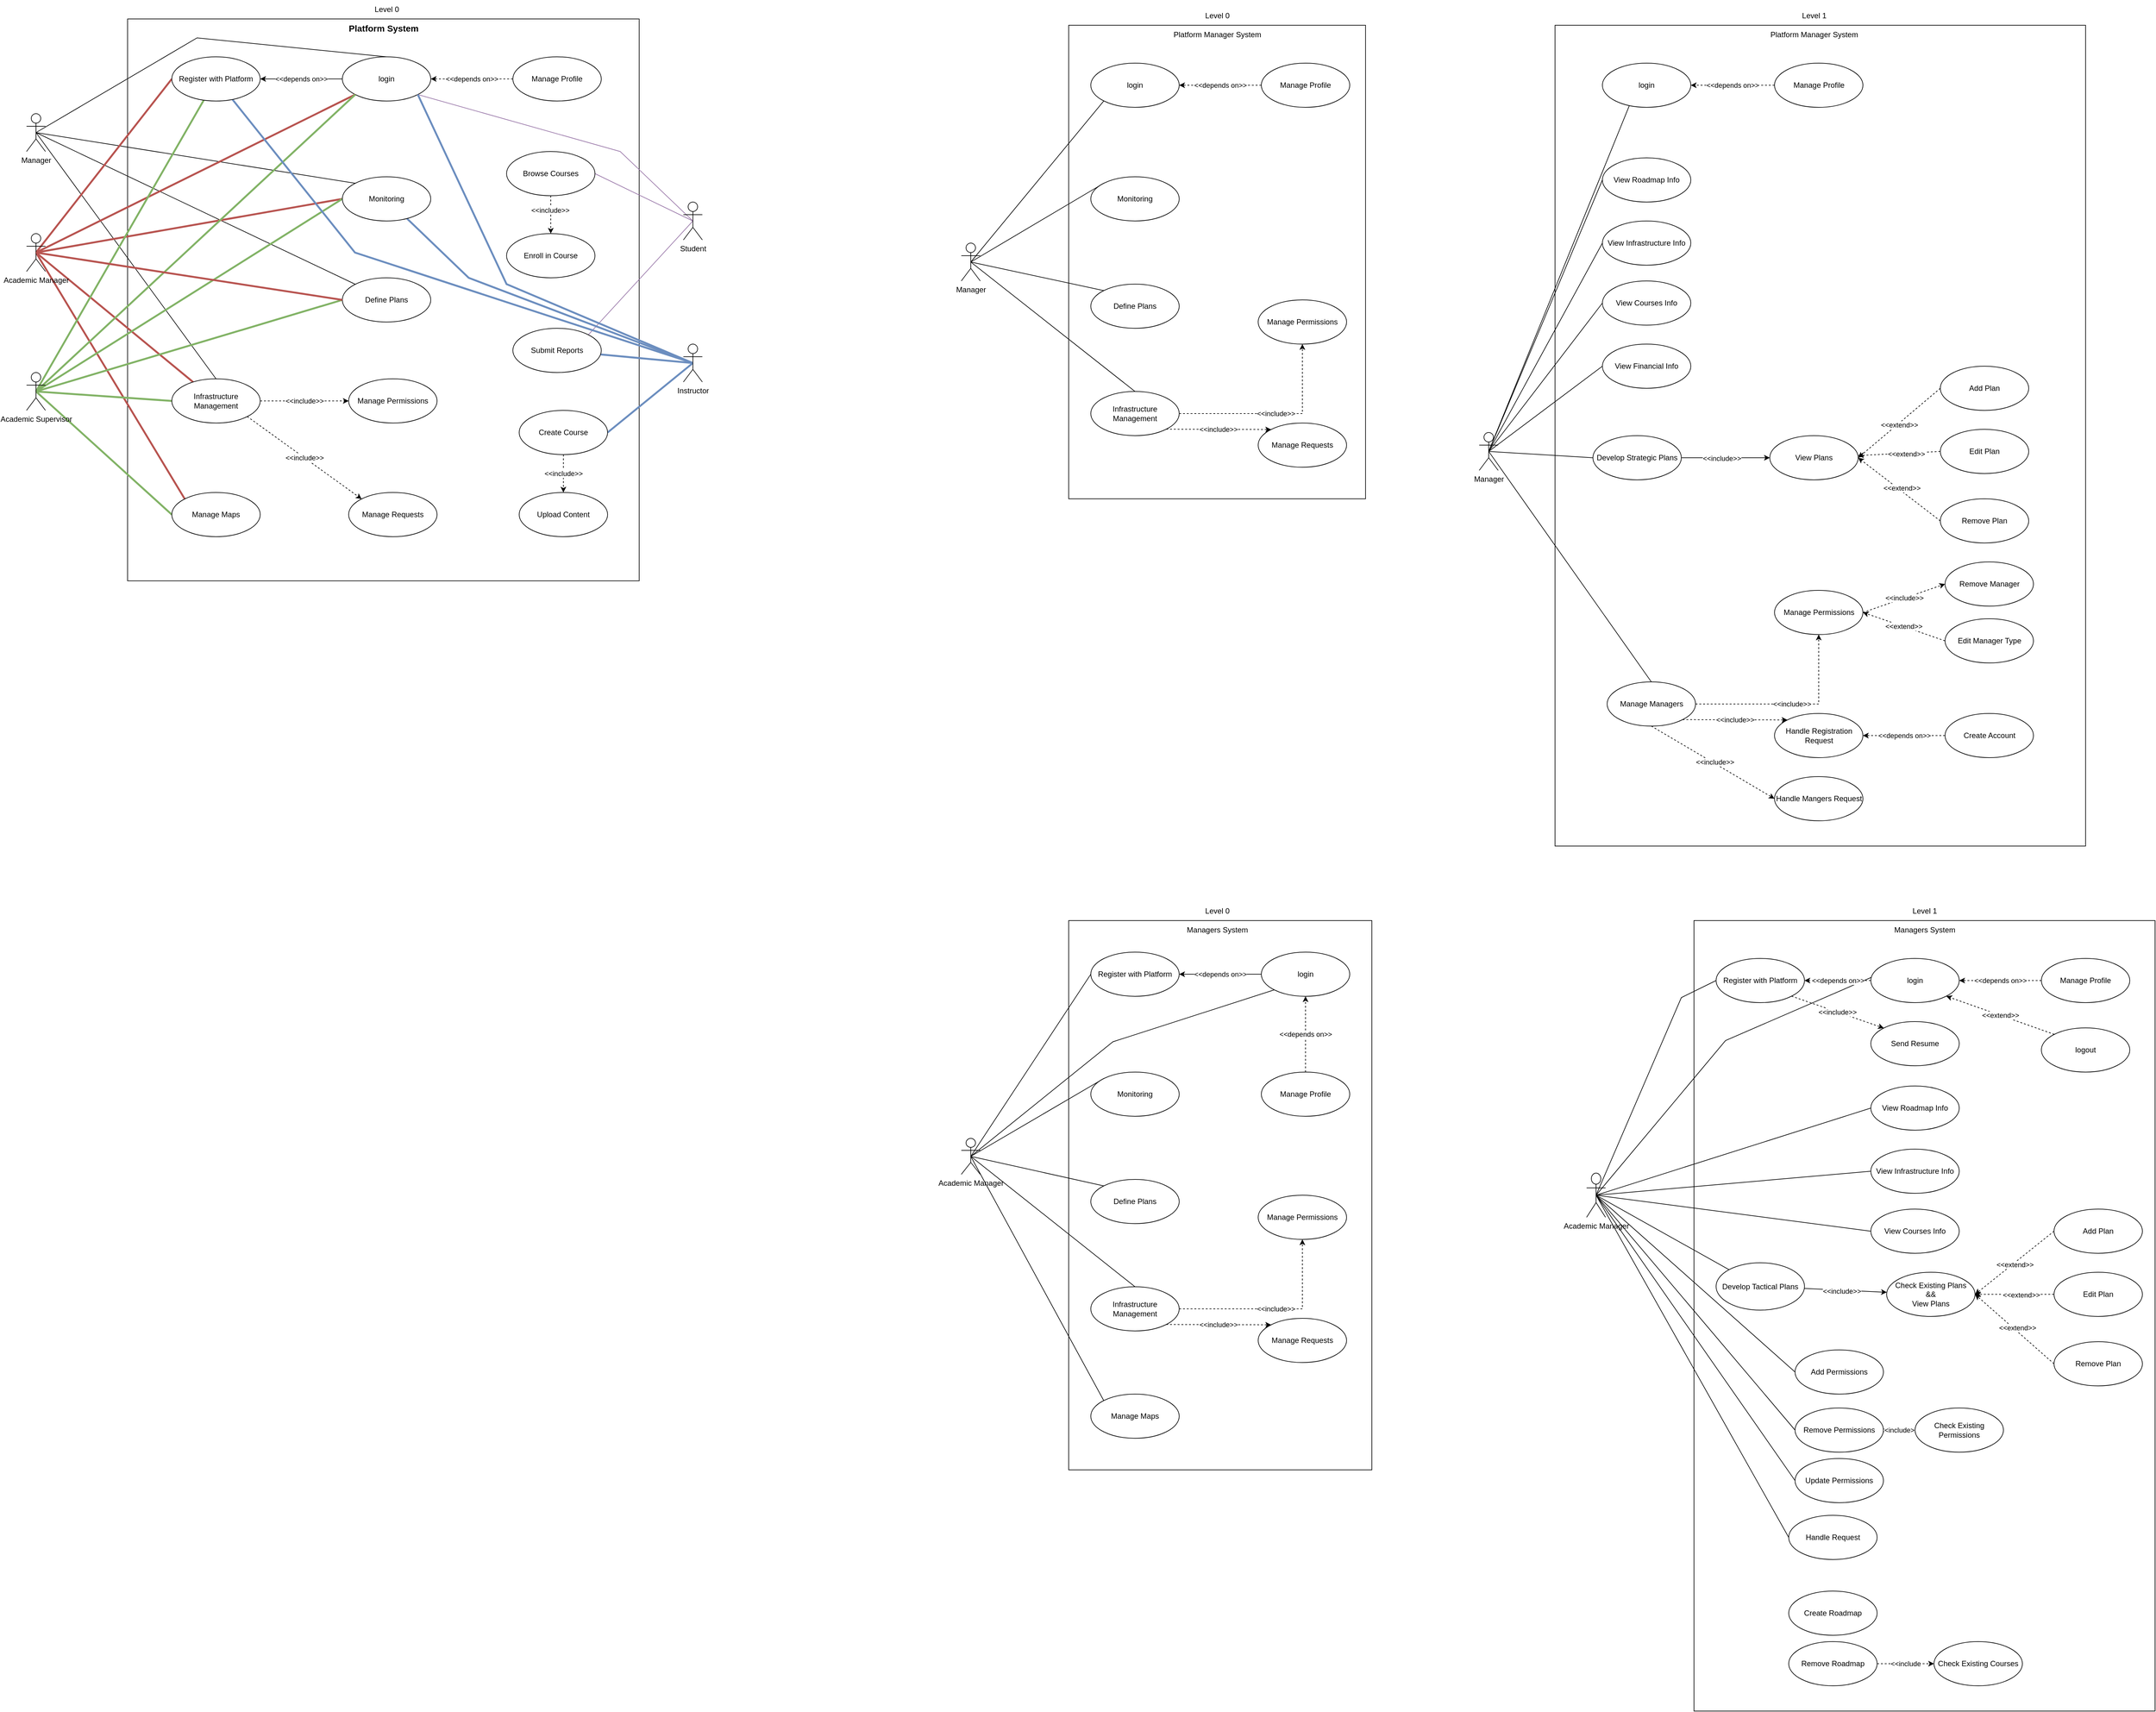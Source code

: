 <mxfile version="21.6.6" type="github">
  <diagram name="Page-1" id="dtunkNTb8zr2kekEWjOD">
    <mxGraphModel dx="2227" dy="755" grid="1" gridSize="10" guides="1" tooltips="1" connect="1" arrows="1" fold="1" page="1" pageScale="1" pageWidth="827" pageHeight="1169" math="0" shadow="0">
      <root>
        <mxCell id="0" />
        <mxCell id="1" parent="0" />
        <mxCell id="l33ZeKzNZCgtsfxWotkb-139" value="" style="rounded=0;whiteSpace=wrap;html=1;" vertex="1" parent="1">
          <mxGeometry x="1650" y="50" width="470" height="750" as="geometry" />
        </mxCell>
        <mxCell id="l33ZeKzNZCgtsfxWotkb-1" value="" style="rounded=0;whiteSpace=wrap;html=1;" vertex="1" parent="1">
          <mxGeometry x="160" y="40" width="810" height="890" as="geometry" />
        </mxCell>
        <mxCell id="l33ZeKzNZCgtsfxWotkb-4" value="&lt;span style=&quot;font-size: 14px;&quot;&gt;&lt;b&gt;Platform System&lt;/b&gt;&lt;/span&gt;" style="text;html=1;align=center;verticalAlign=middle;resizable=0;points=[];autosize=1;strokeColor=none;fillColor=none;" vertex="1" parent="1">
          <mxGeometry x="500" y="40" width="130" height="30" as="geometry" />
        </mxCell>
        <mxCell id="l33ZeKzNZCgtsfxWotkb-74" style="rounded=0;orthogonalLoop=1;jettySize=auto;html=1;exitX=0.5;exitY=0.5;exitDx=0;exitDy=0;exitPerimeter=0;entryX=0.5;entryY=0;entryDx=0;entryDy=0;endArrow=none;endFill=0;" edge="1" parent="1" source="l33ZeKzNZCgtsfxWotkb-6" target="l33ZeKzNZCgtsfxWotkb-7">
          <mxGeometry relative="1" as="geometry">
            <Array as="points">
              <mxPoint x="270" y="70" />
            </Array>
          </mxGeometry>
        </mxCell>
        <mxCell id="l33ZeKzNZCgtsfxWotkb-88" style="rounded=0;orthogonalLoop=1;jettySize=auto;html=1;exitX=0.5;exitY=0.5;exitDx=0;exitDy=0;exitPerimeter=0;entryX=0;entryY=0;entryDx=0;entryDy=0;endArrow=none;endFill=0;" edge="1" parent="1" source="l33ZeKzNZCgtsfxWotkb-6" target="l33ZeKzNZCgtsfxWotkb-35">
          <mxGeometry relative="1" as="geometry" />
        </mxCell>
        <mxCell id="l33ZeKzNZCgtsfxWotkb-89" style="rounded=0;orthogonalLoop=1;jettySize=auto;html=1;exitX=0.5;exitY=0.5;exitDx=0;exitDy=0;exitPerimeter=0;entryX=0;entryY=0;entryDx=0;entryDy=0;endArrow=none;endFill=0;" edge="1" parent="1" source="l33ZeKzNZCgtsfxWotkb-6" target="l33ZeKzNZCgtsfxWotkb-30">
          <mxGeometry relative="1" as="geometry" />
        </mxCell>
        <mxCell id="l33ZeKzNZCgtsfxWotkb-90" style="rounded=0;orthogonalLoop=1;jettySize=auto;html=1;exitX=0.5;exitY=0.5;exitDx=0;exitDy=0;exitPerimeter=0;entryX=0.5;entryY=0;entryDx=0;entryDy=0;endArrow=none;endFill=0;" edge="1" parent="1" source="l33ZeKzNZCgtsfxWotkb-6" target="l33ZeKzNZCgtsfxWotkb-51">
          <mxGeometry relative="1" as="geometry" />
        </mxCell>
        <mxCell id="l33ZeKzNZCgtsfxWotkb-6" value="Manager" style="shape=umlActor;verticalLabelPosition=bottom;verticalAlign=top;html=1;outlineConnect=0;" vertex="1" parent="1">
          <mxGeometry y="190" width="30" height="60" as="geometry" />
        </mxCell>
        <mxCell id="l33ZeKzNZCgtsfxWotkb-18" value="&amp;lt;&amp;lt;depends on&amp;gt;&amp;gt;" style="edgeStyle=orthogonalEdgeStyle;rounded=0;orthogonalLoop=1;jettySize=auto;html=1;exitX=0;exitY=0.5;exitDx=0;exitDy=0;" edge="1" parent="1" source="l33ZeKzNZCgtsfxWotkb-7" target="l33ZeKzNZCgtsfxWotkb-14">
          <mxGeometry relative="1" as="geometry" />
        </mxCell>
        <mxCell id="l33ZeKzNZCgtsfxWotkb-7" value="login" style="ellipse;whiteSpace=wrap;html=1;" vertex="1" parent="1">
          <mxGeometry x="500" y="100" width="140" height="70" as="geometry" />
        </mxCell>
        <mxCell id="l33ZeKzNZCgtsfxWotkb-9" value="&amp;lt;&amp;lt;depends on&amp;gt;&amp;gt;" style="edgeStyle=orthogonalEdgeStyle;rounded=0;orthogonalLoop=1;jettySize=auto;html=1;dashed=1;" edge="1" parent="1" source="l33ZeKzNZCgtsfxWotkb-8" target="l33ZeKzNZCgtsfxWotkb-7">
          <mxGeometry relative="1" as="geometry" />
        </mxCell>
        <mxCell id="l33ZeKzNZCgtsfxWotkb-8" value="Manage Profile" style="ellipse;whiteSpace=wrap;html=1;" vertex="1" parent="1">
          <mxGeometry x="770" y="100" width="140" height="70" as="geometry" />
        </mxCell>
        <mxCell id="l33ZeKzNZCgtsfxWotkb-75" style="rounded=0;orthogonalLoop=1;jettySize=auto;html=1;exitX=0.5;exitY=0.5;exitDx=0;exitDy=0;exitPerimeter=0;entryX=0;entryY=0.5;entryDx=0;entryDy=0;strokeColor=#b85450;fillColor=#f8cecc;endArrow=none;endFill=0;strokeWidth=3;" edge="1" parent="1" source="l33ZeKzNZCgtsfxWotkb-10" target="l33ZeKzNZCgtsfxWotkb-14">
          <mxGeometry relative="1" as="geometry" />
        </mxCell>
        <mxCell id="l33ZeKzNZCgtsfxWotkb-78" style="rounded=0;orthogonalLoop=1;jettySize=auto;html=1;exitX=0.5;exitY=0.5;exitDx=0;exitDy=0;exitPerimeter=0;entryX=0;entryY=1;entryDx=0;entryDy=0;strokeColor=#b85450;fillColor=#f8cecc;endArrow=none;endFill=0;strokeWidth=3;" edge="1" parent="1" source="l33ZeKzNZCgtsfxWotkb-10" target="l33ZeKzNZCgtsfxWotkb-7">
          <mxGeometry relative="1" as="geometry" />
        </mxCell>
        <mxCell id="l33ZeKzNZCgtsfxWotkb-79" style="rounded=0;orthogonalLoop=1;jettySize=auto;html=1;exitX=0.5;exitY=0.5;exitDx=0;exitDy=0;exitPerimeter=0;strokeColor=#b85450;fillColor=#f8cecc;endArrow=none;endFill=0;strokeWidth=3;" edge="1" parent="1" source="l33ZeKzNZCgtsfxWotkb-10" target="l33ZeKzNZCgtsfxWotkb-51">
          <mxGeometry relative="1" as="geometry" />
        </mxCell>
        <mxCell id="l33ZeKzNZCgtsfxWotkb-80" style="rounded=0;orthogonalLoop=1;jettySize=auto;html=1;exitX=0.5;exitY=0.5;exitDx=0;exitDy=0;exitPerimeter=0;entryX=0;entryY=0;entryDx=0;entryDy=0;strokeColor=#b85450;fillColor=#f8cecc;endArrow=none;endFill=0;strokeWidth=3;" edge="1" parent="1" source="l33ZeKzNZCgtsfxWotkb-10" target="l33ZeKzNZCgtsfxWotkb-50">
          <mxGeometry relative="1" as="geometry" />
        </mxCell>
        <mxCell id="l33ZeKzNZCgtsfxWotkb-83" style="rounded=0;orthogonalLoop=1;jettySize=auto;html=1;exitX=0.5;exitY=0.5;exitDx=0;exitDy=0;exitPerimeter=0;entryX=0;entryY=0.5;entryDx=0;entryDy=0;strokeColor=#b85450;fillColor=#f8cecc;endArrow=none;endFill=0;strokeWidth=3;" edge="1" parent="1" source="l33ZeKzNZCgtsfxWotkb-10" target="l33ZeKzNZCgtsfxWotkb-35">
          <mxGeometry relative="1" as="geometry" />
        </mxCell>
        <mxCell id="l33ZeKzNZCgtsfxWotkb-10" value="Academic Manager" style="shape=umlActor;verticalLabelPosition=bottom;verticalAlign=top;html=1;outlineConnect=0;" vertex="1" parent="1">
          <mxGeometry y="380" width="30" height="60" as="geometry" />
        </mxCell>
        <mxCell id="l33ZeKzNZCgtsfxWotkb-93" style="rounded=0;orthogonalLoop=1;jettySize=auto;html=1;exitX=0.5;exitY=0.5;exitDx=0;exitDy=0;exitPerimeter=0;entryX=1;entryY=0.5;entryDx=0;entryDy=0;endArrow=none;endFill=0;fillColor=#e1d5e7;strokeColor=#9673a6;" edge="1" parent="1" source="l33ZeKzNZCgtsfxWotkb-11" target="l33ZeKzNZCgtsfxWotkb-48">
          <mxGeometry relative="1" as="geometry">
            <Array as="points" />
          </mxGeometry>
        </mxCell>
        <mxCell id="l33ZeKzNZCgtsfxWotkb-94" style="rounded=0;orthogonalLoop=1;jettySize=auto;html=1;exitX=0.5;exitY=0.5;exitDx=0;exitDy=0;exitPerimeter=0;entryX=1;entryY=1;entryDx=0;entryDy=0;endArrow=none;endFill=0;fillColor=#e1d5e7;strokeColor=#9673a6;" edge="1" parent="1" source="l33ZeKzNZCgtsfxWotkb-11" target="l33ZeKzNZCgtsfxWotkb-7">
          <mxGeometry relative="1" as="geometry">
            <Array as="points">
              <mxPoint x="940" y="250" />
            </Array>
          </mxGeometry>
        </mxCell>
        <mxCell id="l33ZeKzNZCgtsfxWotkb-97" style="rounded=0;orthogonalLoop=1;jettySize=auto;html=1;exitX=0.5;exitY=0.5;exitDx=0;exitDy=0;exitPerimeter=0;entryX=1;entryY=0;entryDx=0;entryDy=0;endArrow=none;endFill=0;fillColor=#e1d5e7;strokeColor=#9673a6;" edge="1" parent="1" source="l33ZeKzNZCgtsfxWotkb-11" target="l33ZeKzNZCgtsfxWotkb-49">
          <mxGeometry relative="1" as="geometry" />
        </mxCell>
        <mxCell id="l33ZeKzNZCgtsfxWotkb-11" value="Student" style="shape=umlActor;verticalLabelPosition=bottom;verticalAlign=top;html=1;outlineConnect=0;" vertex="1" parent="1">
          <mxGeometry x="1040" y="330" width="30" height="60" as="geometry" />
        </mxCell>
        <mxCell id="l33ZeKzNZCgtsfxWotkb-84" style="rounded=0;orthogonalLoop=1;jettySize=auto;html=1;exitX=0.5;exitY=0.5;exitDx=0;exitDy=0;exitPerimeter=0;entryX=0;entryY=0.5;entryDx=0;entryDy=0;strokeColor=#82b366;fillColor=#d5e8d4;endArrow=none;endFill=0;strokeWidth=3;" edge="1" parent="1" source="l33ZeKzNZCgtsfxWotkb-12" target="l33ZeKzNZCgtsfxWotkb-50">
          <mxGeometry relative="1" as="geometry" />
        </mxCell>
        <mxCell id="l33ZeKzNZCgtsfxWotkb-85" style="rounded=0;orthogonalLoop=1;jettySize=auto;html=1;exitX=0.5;exitY=0.5;exitDx=0;exitDy=0;exitPerimeter=0;entryX=0;entryY=0.5;entryDx=0;entryDy=0;strokeColor=#82b366;fillColor=#d5e8d4;endArrow=none;endFill=0;strokeWidth=3;" edge="1" parent="1" source="l33ZeKzNZCgtsfxWotkb-12" target="l33ZeKzNZCgtsfxWotkb-51">
          <mxGeometry relative="1" as="geometry" />
        </mxCell>
        <mxCell id="l33ZeKzNZCgtsfxWotkb-86" style="rounded=0;orthogonalLoop=1;jettySize=auto;html=1;exitX=0.5;exitY=0.5;exitDx=0;exitDy=0;exitPerimeter=0;entryX=0;entryY=0.5;entryDx=0;entryDy=0;strokeColor=#82b366;fillColor=#d5e8d4;endArrow=none;endFill=0;strokeWidth=3;" edge="1" parent="1" source="l33ZeKzNZCgtsfxWotkb-12" target="l33ZeKzNZCgtsfxWotkb-30">
          <mxGeometry relative="1" as="geometry" />
        </mxCell>
        <mxCell id="l33ZeKzNZCgtsfxWotkb-87" style="rounded=0;orthogonalLoop=1;jettySize=auto;html=1;exitX=0.5;exitY=0.5;exitDx=0;exitDy=0;exitPerimeter=0;entryX=0;entryY=0.5;entryDx=0;entryDy=0;strokeColor=#82b366;fillColor=#d5e8d4;endArrow=none;endFill=0;strokeWidth=3;" edge="1" parent="1" source="l33ZeKzNZCgtsfxWotkb-12" target="l33ZeKzNZCgtsfxWotkb-35">
          <mxGeometry relative="1" as="geometry" />
        </mxCell>
        <mxCell id="l33ZeKzNZCgtsfxWotkb-91" style="rounded=0;orthogonalLoop=1;jettySize=auto;html=1;exitX=0.5;exitY=0.5;exitDx=0;exitDy=0;exitPerimeter=0;entryX=0;entryY=1;entryDx=0;entryDy=0;fillColor=#d5e8d4;strokeColor=#82b366;endArrow=none;endFill=0;strokeWidth=3;" edge="1" parent="1" source="l33ZeKzNZCgtsfxWotkb-12" target="l33ZeKzNZCgtsfxWotkb-7">
          <mxGeometry relative="1" as="geometry" />
        </mxCell>
        <mxCell id="l33ZeKzNZCgtsfxWotkb-106" style="rounded=0;orthogonalLoop=1;jettySize=auto;html=1;exitX=0.5;exitY=0.5;exitDx=0;exitDy=0;exitPerimeter=0;endArrow=none;endFill=0;fillColor=#d5e8d4;strokeColor=#82b366;strokeWidth=3;" edge="1" parent="1" source="l33ZeKzNZCgtsfxWotkb-12" target="l33ZeKzNZCgtsfxWotkb-14">
          <mxGeometry relative="1" as="geometry" />
        </mxCell>
        <mxCell id="l33ZeKzNZCgtsfxWotkb-12" value="Academic Supervisor" style="shape=umlActor;verticalLabelPosition=bottom;verticalAlign=top;html=1;outlineConnect=0;" vertex="1" parent="1">
          <mxGeometry y="600" width="30" height="60" as="geometry" />
        </mxCell>
        <mxCell id="l33ZeKzNZCgtsfxWotkb-96" style="rounded=0;orthogonalLoop=1;jettySize=auto;html=1;exitX=0.5;exitY=0.5;exitDx=0;exitDy=0;exitPerimeter=0;endArrow=none;endFill=0;fillColor=#dae8fc;strokeColor=#6c8ebf;strokeWidth=3;" edge="1" parent="1" source="l33ZeKzNZCgtsfxWotkb-13" target="l33ZeKzNZCgtsfxWotkb-49">
          <mxGeometry relative="1" as="geometry" />
        </mxCell>
        <mxCell id="l33ZeKzNZCgtsfxWotkb-98" style="rounded=0;orthogonalLoop=1;jettySize=auto;html=1;exitX=0.5;exitY=0.5;exitDx=0;exitDy=0;exitPerimeter=0;entryX=1;entryY=0.5;entryDx=0;entryDy=0;endArrow=none;endFill=0;fillColor=#dae8fc;strokeColor=#6c8ebf;strokeWidth=3;" edge="1" parent="1" source="l33ZeKzNZCgtsfxWotkb-13" target="l33ZeKzNZCgtsfxWotkb-53">
          <mxGeometry relative="1" as="geometry" />
        </mxCell>
        <mxCell id="l33ZeKzNZCgtsfxWotkb-99" style="rounded=0;orthogonalLoop=1;jettySize=auto;html=1;exitX=0.5;exitY=0.5;exitDx=0;exitDy=0;exitPerimeter=0;entryX=1;entryY=1;entryDx=0;entryDy=0;endArrow=none;endFill=0;fillColor=#dae8fc;strokeColor=#6c8ebf;strokeWidth=3;" edge="1" parent="1" source="l33ZeKzNZCgtsfxWotkb-13" target="l33ZeKzNZCgtsfxWotkb-7">
          <mxGeometry relative="1" as="geometry">
            <Array as="points">
              <mxPoint x="760" y="460" />
            </Array>
          </mxGeometry>
        </mxCell>
        <mxCell id="l33ZeKzNZCgtsfxWotkb-107" style="rounded=0;orthogonalLoop=1;jettySize=auto;html=1;exitX=0.5;exitY=0.5;exitDx=0;exitDy=0;exitPerimeter=0;endArrow=none;endFill=0;fillColor=#dae8fc;strokeColor=#6c8ebf;strokeWidth=3;" edge="1" parent="1" source="l33ZeKzNZCgtsfxWotkb-13" target="l33ZeKzNZCgtsfxWotkb-14">
          <mxGeometry relative="1" as="geometry">
            <Array as="points">
              <mxPoint x="520" y="410" />
            </Array>
          </mxGeometry>
        </mxCell>
        <mxCell id="l33ZeKzNZCgtsfxWotkb-108" style="rounded=0;orthogonalLoop=1;jettySize=auto;html=1;exitX=0.5;exitY=0.5;exitDx=0;exitDy=0;exitPerimeter=0;endArrow=none;endFill=0;fillColor=#dae8fc;strokeColor=#6c8ebf;strokeWidth=3;" edge="1" parent="1" source="l33ZeKzNZCgtsfxWotkb-13" target="l33ZeKzNZCgtsfxWotkb-35">
          <mxGeometry relative="1" as="geometry">
            <Array as="points">
              <mxPoint x="700" y="450" />
            </Array>
          </mxGeometry>
        </mxCell>
        <mxCell id="l33ZeKzNZCgtsfxWotkb-13" value="Instructor" style="shape=umlActor;verticalLabelPosition=bottom;verticalAlign=top;html=1;outlineConnect=0;" vertex="1" parent="1">
          <mxGeometry x="1040" y="555" width="30" height="60" as="geometry" />
        </mxCell>
        <mxCell id="l33ZeKzNZCgtsfxWotkb-14" value="Register with Platform" style="ellipse;whiteSpace=wrap;html=1;" vertex="1" parent="1">
          <mxGeometry x="230" y="100" width="140" height="70" as="geometry" />
        </mxCell>
        <mxCell id="l33ZeKzNZCgtsfxWotkb-29" value="Manage Permissions" style="ellipse;whiteSpace=wrap;html=1;" vertex="1" parent="1">
          <mxGeometry x="510" y="610" width="140" height="70" as="geometry" />
        </mxCell>
        <mxCell id="l33ZeKzNZCgtsfxWotkb-30" value="Define Plans" style="ellipse;whiteSpace=wrap;html=1;" vertex="1" parent="1">
          <mxGeometry x="500" y="450" width="140" height="70" as="geometry" />
        </mxCell>
        <mxCell id="l33ZeKzNZCgtsfxWotkb-34" value="Manage Requests" style="ellipse;whiteSpace=wrap;html=1;" vertex="1" parent="1">
          <mxGeometry x="510" y="790" width="140" height="70" as="geometry" />
        </mxCell>
        <mxCell id="l33ZeKzNZCgtsfxWotkb-35" value="Monitoring" style="ellipse;whiteSpace=wrap;html=1;" vertex="1" parent="1">
          <mxGeometry x="500" y="290" width="140" height="70" as="geometry" />
        </mxCell>
        <mxCell id="l33ZeKzNZCgtsfxWotkb-37" value="Level 0" style="text;html=1;align=center;verticalAlign=middle;resizable=0;points=[];autosize=1;strokeColor=none;fillColor=none;" vertex="1" parent="1">
          <mxGeometry x="540" y="10" width="60" height="30" as="geometry" />
        </mxCell>
        <mxCell id="l33ZeKzNZCgtsfxWotkb-95" style="edgeStyle=orthogonalEdgeStyle;rounded=0;orthogonalLoop=1;jettySize=auto;html=1;exitX=0.5;exitY=1;exitDx=0;exitDy=0;dashed=1;" edge="1" parent="1" source="l33ZeKzNZCgtsfxWotkb-48" target="l33ZeKzNZCgtsfxWotkb-52">
          <mxGeometry relative="1" as="geometry" />
        </mxCell>
        <mxCell id="l33ZeKzNZCgtsfxWotkb-103" value="&amp;lt;&amp;lt;include&amp;gt;&amp;gt;" style="edgeLabel;html=1;align=center;verticalAlign=middle;resizable=0;points=[];" vertex="1" connectable="0" parent="l33ZeKzNZCgtsfxWotkb-95">
          <mxGeometry x="-0.242" y="-1" relative="1" as="geometry">
            <mxPoint as="offset" />
          </mxGeometry>
        </mxCell>
        <mxCell id="l33ZeKzNZCgtsfxWotkb-48" value="Browse Courses" style="ellipse;whiteSpace=wrap;html=1;" vertex="1" parent="1">
          <mxGeometry x="760" y="250" width="140" height="70" as="geometry" />
        </mxCell>
        <mxCell id="l33ZeKzNZCgtsfxWotkb-49" value="Submit Reports" style="ellipse;whiteSpace=wrap;html=1;" vertex="1" parent="1">
          <mxGeometry x="770" y="530" width="140" height="70" as="geometry" />
        </mxCell>
        <mxCell id="l33ZeKzNZCgtsfxWotkb-50" value="Manage Maps" style="ellipse;whiteSpace=wrap;html=1;" vertex="1" parent="1">
          <mxGeometry x="230" y="790" width="140" height="70" as="geometry" />
        </mxCell>
        <mxCell id="l33ZeKzNZCgtsfxWotkb-81" value="&amp;lt;&amp;lt;include&amp;gt;&amp;gt;" style="edgeStyle=orthogonalEdgeStyle;rounded=0;orthogonalLoop=1;jettySize=auto;html=1;exitX=1;exitY=0.5;exitDx=0;exitDy=0;dashed=1;" edge="1" parent="1" source="l33ZeKzNZCgtsfxWotkb-51" target="l33ZeKzNZCgtsfxWotkb-29">
          <mxGeometry relative="1" as="geometry" />
        </mxCell>
        <mxCell id="l33ZeKzNZCgtsfxWotkb-82" value="&amp;lt;&amp;lt;include&amp;gt;&amp;gt;" style="rounded=0;orthogonalLoop=1;jettySize=auto;html=1;exitX=1;exitY=1;exitDx=0;exitDy=0;entryX=0;entryY=0;entryDx=0;entryDy=0;dashed=1;" edge="1" parent="1" source="l33ZeKzNZCgtsfxWotkb-51" target="l33ZeKzNZCgtsfxWotkb-34">
          <mxGeometry relative="1" as="geometry" />
        </mxCell>
        <mxCell id="l33ZeKzNZCgtsfxWotkb-51" value="Infrastructure Management" style="ellipse;whiteSpace=wrap;html=1;" vertex="1" parent="1">
          <mxGeometry x="230" y="610" width="140" height="70" as="geometry" />
        </mxCell>
        <mxCell id="l33ZeKzNZCgtsfxWotkb-52" value="Enroll in Course" style="ellipse;whiteSpace=wrap;html=1;" vertex="1" parent="1">
          <mxGeometry x="760" y="380" width="140" height="70" as="geometry" />
        </mxCell>
        <mxCell id="l33ZeKzNZCgtsfxWotkb-102" value="&amp;lt;&amp;lt;include&amp;gt;&amp;gt;" style="edgeStyle=orthogonalEdgeStyle;rounded=0;orthogonalLoop=1;jettySize=auto;html=1;dashed=1;" edge="1" parent="1" source="l33ZeKzNZCgtsfxWotkb-53" target="l33ZeKzNZCgtsfxWotkb-101">
          <mxGeometry relative="1" as="geometry" />
        </mxCell>
        <mxCell id="l33ZeKzNZCgtsfxWotkb-53" value="Create Course" style="ellipse;whiteSpace=wrap;html=1;" vertex="1" parent="1">
          <mxGeometry x="780" y="660" width="140" height="70" as="geometry" />
        </mxCell>
        <mxCell id="l33ZeKzNZCgtsfxWotkb-77" style="rounded=0;orthogonalLoop=1;jettySize=auto;html=1;exitX=0.5;exitY=0.5;exitDx=0;exitDy=0;exitPerimeter=0;entryX=0;entryY=0.5;entryDx=0;entryDy=0;strokeColor=#b85450;fillColor=#f8cecc;endArrow=none;endFill=0;strokeWidth=3;" edge="1" parent="1" source="l33ZeKzNZCgtsfxWotkb-10" target="l33ZeKzNZCgtsfxWotkb-30">
          <mxGeometry relative="1" as="geometry">
            <mxPoint x="25" y="420" as="sourcePoint" />
            <mxPoint x="240" y="145" as="targetPoint" />
          </mxGeometry>
        </mxCell>
        <mxCell id="l33ZeKzNZCgtsfxWotkb-101" value="Upload Content" style="ellipse;whiteSpace=wrap;html=1;" vertex="1" parent="1">
          <mxGeometry x="780" y="790" width="140" height="70" as="geometry" />
        </mxCell>
        <mxCell id="l33ZeKzNZCgtsfxWotkb-110" value="Platform Manager System" style="text;html=1;align=center;verticalAlign=middle;resizable=0;points=[];autosize=1;strokeColor=none;fillColor=none;" vertex="1" parent="1">
          <mxGeometry x="1805" y="50" width="160" height="30" as="geometry" />
        </mxCell>
        <mxCell id="l33ZeKzNZCgtsfxWotkb-111" value="Level 0" style="text;html=1;align=center;verticalAlign=middle;resizable=0;points=[];autosize=1;strokeColor=none;fillColor=none;" vertex="1" parent="1">
          <mxGeometry x="1855" y="20" width="60" height="30" as="geometry" />
        </mxCell>
        <mxCell id="l33ZeKzNZCgtsfxWotkb-122" style="rounded=0;orthogonalLoop=1;jettySize=auto;html=1;exitX=0.5;exitY=0.5;exitDx=0;exitDy=0;exitPerimeter=0;entryX=0.5;entryY=0;entryDx=0;entryDy=0;endArrow=none;endFill=0;" edge="1" parent="1" source="l33ZeKzNZCgtsfxWotkb-126" target="l33ZeKzNZCgtsfxWotkb-128">
          <mxGeometry relative="1" as="geometry">
            <Array as="points" />
          </mxGeometry>
        </mxCell>
        <mxCell id="l33ZeKzNZCgtsfxWotkb-123" style="rounded=0;orthogonalLoop=1;jettySize=auto;html=1;exitX=0.5;exitY=0.5;exitDx=0;exitDy=0;exitPerimeter=0;entryX=0;entryY=0;entryDx=0;entryDy=0;endArrow=none;endFill=0;" edge="1" parent="1" source="l33ZeKzNZCgtsfxWotkb-126" target="l33ZeKzNZCgtsfxWotkb-135">
          <mxGeometry relative="1" as="geometry" />
        </mxCell>
        <mxCell id="l33ZeKzNZCgtsfxWotkb-124" style="rounded=0;orthogonalLoop=1;jettySize=auto;html=1;exitX=0.5;exitY=0.5;exitDx=0;exitDy=0;exitPerimeter=0;entryX=0;entryY=0;entryDx=0;entryDy=0;endArrow=none;endFill=0;" edge="1" parent="1" source="l33ZeKzNZCgtsfxWotkb-126" target="l33ZeKzNZCgtsfxWotkb-133">
          <mxGeometry relative="1" as="geometry" />
        </mxCell>
        <mxCell id="l33ZeKzNZCgtsfxWotkb-125" style="rounded=0;orthogonalLoop=1;jettySize=auto;html=1;exitX=0.5;exitY=0.5;exitDx=0;exitDy=0;exitPerimeter=0;entryX=0.5;entryY=0;entryDx=0;entryDy=0;endArrow=none;endFill=0;" edge="1" parent="1" source="l33ZeKzNZCgtsfxWotkb-126" target="l33ZeKzNZCgtsfxWotkb-138">
          <mxGeometry relative="1" as="geometry" />
        </mxCell>
        <mxCell id="l33ZeKzNZCgtsfxWotkb-126" value="Manager" style="shape=umlActor;verticalLabelPosition=bottom;verticalAlign=top;html=1;outlineConnect=0;" vertex="1" parent="1">
          <mxGeometry x="1480" y="395" width="30" height="60" as="geometry" />
        </mxCell>
        <mxCell id="l33ZeKzNZCgtsfxWotkb-128" value="login" style="ellipse;whiteSpace=wrap;html=1;" vertex="1" parent="1">
          <mxGeometry x="1685" y="110" width="140" height="70" as="geometry" />
        </mxCell>
        <mxCell id="l33ZeKzNZCgtsfxWotkb-129" value="&amp;lt;&amp;lt;depends on&amp;gt;&amp;gt;" style="edgeStyle=orthogonalEdgeStyle;rounded=0;orthogonalLoop=1;jettySize=auto;html=1;dashed=1;" edge="1" parent="1" source="l33ZeKzNZCgtsfxWotkb-130" target="l33ZeKzNZCgtsfxWotkb-128">
          <mxGeometry relative="1" as="geometry" />
        </mxCell>
        <mxCell id="l33ZeKzNZCgtsfxWotkb-130" value="Manage Profile" style="ellipse;whiteSpace=wrap;html=1;" vertex="1" parent="1">
          <mxGeometry x="1955" y="110" width="140" height="70" as="geometry" />
        </mxCell>
        <mxCell id="l33ZeKzNZCgtsfxWotkb-132" value="Manage Permissions" style="ellipse;whiteSpace=wrap;html=1;" vertex="1" parent="1">
          <mxGeometry x="1950" y="485" width="140" height="70" as="geometry" />
        </mxCell>
        <mxCell id="l33ZeKzNZCgtsfxWotkb-133" value="Define Plans" style="ellipse;whiteSpace=wrap;html=1;" vertex="1" parent="1">
          <mxGeometry x="1685" y="460" width="140" height="70" as="geometry" />
        </mxCell>
        <mxCell id="l33ZeKzNZCgtsfxWotkb-134" value="Manage Requests" style="ellipse;whiteSpace=wrap;html=1;" vertex="1" parent="1">
          <mxGeometry x="1950" y="680" width="140" height="70" as="geometry" />
        </mxCell>
        <mxCell id="l33ZeKzNZCgtsfxWotkb-135" value="Monitoring" style="ellipse;whiteSpace=wrap;html=1;" vertex="1" parent="1">
          <mxGeometry x="1685" y="290" width="140" height="70" as="geometry" />
        </mxCell>
        <mxCell id="l33ZeKzNZCgtsfxWotkb-136" value="&amp;lt;&amp;lt;include&amp;gt;&amp;gt;" style="edgeStyle=orthogonalEdgeStyle;rounded=0;orthogonalLoop=1;jettySize=auto;html=1;exitX=1;exitY=0.5;exitDx=0;exitDy=0;dashed=1;" edge="1" parent="1" source="l33ZeKzNZCgtsfxWotkb-138" target="l33ZeKzNZCgtsfxWotkb-132">
          <mxGeometry relative="1" as="geometry" />
        </mxCell>
        <mxCell id="l33ZeKzNZCgtsfxWotkb-137" value="&amp;lt;&amp;lt;include&amp;gt;&amp;gt;" style="rounded=0;orthogonalLoop=1;jettySize=auto;html=1;exitX=1;exitY=1;exitDx=0;exitDy=0;entryX=0;entryY=0;entryDx=0;entryDy=0;dashed=1;" edge="1" parent="1" source="l33ZeKzNZCgtsfxWotkb-138" target="l33ZeKzNZCgtsfxWotkb-134">
          <mxGeometry relative="1" as="geometry" />
        </mxCell>
        <mxCell id="l33ZeKzNZCgtsfxWotkb-138" value="Infrastructure Management" style="ellipse;whiteSpace=wrap;html=1;" vertex="1" parent="1">
          <mxGeometry x="1685" y="630" width="140" height="70" as="geometry" />
        </mxCell>
        <mxCell id="l33ZeKzNZCgtsfxWotkb-140" value="" style="rounded=0;whiteSpace=wrap;html=1;movable=1;resizable=1;rotatable=1;deletable=1;editable=1;locked=0;connectable=1;" vertex="1" parent="1">
          <mxGeometry x="2420" y="50" width="840" height="1300" as="geometry" />
        </mxCell>
        <mxCell id="l33ZeKzNZCgtsfxWotkb-141" value="Platform Manager System" style="text;html=1;align=center;verticalAlign=middle;resizable=0;points=[];autosize=1;strokeColor=none;fillColor=none;" vertex="1" parent="1">
          <mxGeometry x="2750" y="50" width="160" height="30" as="geometry" />
        </mxCell>
        <mxCell id="l33ZeKzNZCgtsfxWotkb-142" value="Level 1" style="text;html=1;align=center;verticalAlign=middle;resizable=0;points=[];autosize=1;strokeColor=none;fillColor=none;" vertex="1" parent="1">
          <mxGeometry x="2800" y="20" width="60" height="30" as="geometry" />
        </mxCell>
        <mxCell id="l33ZeKzNZCgtsfxWotkb-143" style="rounded=0;orthogonalLoop=1;jettySize=auto;html=1;exitX=0.5;exitY=0.5;exitDx=0;exitDy=0;exitPerimeter=0;entryX=0.5;entryY=0;entryDx=0;entryDy=0;endArrow=none;endFill=0;" edge="1" source="l33ZeKzNZCgtsfxWotkb-147" target="l33ZeKzNZCgtsfxWotkb-148" parent="1">
          <mxGeometry relative="1" as="geometry">
            <Array as="points" />
          </mxGeometry>
        </mxCell>
        <mxCell id="l33ZeKzNZCgtsfxWotkb-145" style="rounded=0;orthogonalLoop=1;jettySize=auto;html=1;exitX=0.5;exitY=0.5;exitDx=0;exitDy=0;exitPerimeter=0;entryX=0;entryY=0.5;entryDx=0;entryDy=0;endArrow=none;endFill=0;" edge="1" source="l33ZeKzNZCgtsfxWotkb-147" target="l33ZeKzNZCgtsfxWotkb-152" parent="1">
          <mxGeometry relative="1" as="geometry" />
        </mxCell>
        <mxCell id="l33ZeKzNZCgtsfxWotkb-146" style="rounded=0;orthogonalLoop=1;jettySize=auto;html=1;exitX=0.5;exitY=0.5;exitDx=0;exitDy=0;exitPerimeter=0;entryX=0.5;entryY=0;entryDx=0;entryDy=0;endArrow=none;endFill=0;" edge="1" source="l33ZeKzNZCgtsfxWotkb-147" target="l33ZeKzNZCgtsfxWotkb-157" parent="1">
          <mxGeometry relative="1" as="geometry" />
        </mxCell>
        <mxCell id="l33ZeKzNZCgtsfxWotkb-272" style="rounded=0;orthogonalLoop=1;jettySize=auto;html=1;exitX=0.5;exitY=0.5;exitDx=0;exitDy=0;exitPerimeter=0;entryX=0;entryY=0.5;entryDx=0;entryDy=0;endArrow=none;endFill=0;" edge="1" parent="1" source="l33ZeKzNZCgtsfxWotkb-147" target="l33ZeKzNZCgtsfxWotkb-193">
          <mxGeometry relative="1" as="geometry" />
        </mxCell>
        <mxCell id="l33ZeKzNZCgtsfxWotkb-273" style="rounded=0;orthogonalLoop=1;jettySize=auto;html=1;exitX=0.5;exitY=0.5;exitDx=0;exitDy=0;exitPerimeter=0;entryX=0;entryY=0.5;entryDx=0;entryDy=0;endArrow=none;endFill=0;" edge="1" parent="1" source="l33ZeKzNZCgtsfxWotkb-147" target="l33ZeKzNZCgtsfxWotkb-189">
          <mxGeometry relative="1" as="geometry" />
        </mxCell>
        <mxCell id="l33ZeKzNZCgtsfxWotkb-274" style="rounded=0;orthogonalLoop=1;jettySize=auto;html=1;exitX=0.5;exitY=0.5;exitDx=0;exitDy=0;exitPerimeter=0;entryX=0;entryY=0.5;entryDx=0;entryDy=0;endArrow=none;endFill=0;" edge="1" parent="1" source="l33ZeKzNZCgtsfxWotkb-147" target="l33ZeKzNZCgtsfxWotkb-196">
          <mxGeometry relative="1" as="geometry" />
        </mxCell>
        <mxCell id="l33ZeKzNZCgtsfxWotkb-275" style="rounded=0;orthogonalLoop=1;jettySize=auto;html=1;exitX=0.5;exitY=0.5;exitDx=0;exitDy=0;exitPerimeter=0;entryX=0;entryY=0.5;entryDx=0;entryDy=0;endArrow=none;endFill=0;" edge="1" parent="1" source="l33ZeKzNZCgtsfxWotkb-147" target="l33ZeKzNZCgtsfxWotkb-199">
          <mxGeometry relative="1" as="geometry" />
        </mxCell>
        <mxCell id="l33ZeKzNZCgtsfxWotkb-147" value="Manager" style="shape=umlActor;verticalLabelPosition=bottom;verticalAlign=top;html=1;outlineConnect=0;" vertex="1" parent="1">
          <mxGeometry x="2300" y="695" width="30" height="60" as="geometry" />
        </mxCell>
        <mxCell id="l33ZeKzNZCgtsfxWotkb-148" value="login" style="ellipse;whiteSpace=wrap;html=1;" vertex="1" parent="1">
          <mxGeometry x="2495" y="110" width="140" height="70" as="geometry" />
        </mxCell>
        <mxCell id="l33ZeKzNZCgtsfxWotkb-149" value="&amp;lt;&amp;lt;depends on&amp;gt;&amp;gt;" style="edgeStyle=orthogonalEdgeStyle;rounded=0;orthogonalLoop=1;jettySize=auto;html=1;dashed=1;" edge="1" source="l33ZeKzNZCgtsfxWotkb-150" target="l33ZeKzNZCgtsfxWotkb-148" parent="1">
          <mxGeometry relative="1" as="geometry" />
        </mxCell>
        <mxCell id="l33ZeKzNZCgtsfxWotkb-150" value="Manage Profile" style="ellipse;whiteSpace=wrap;html=1;" vertex="1" parent="1">
          <mxGeometry x="2767.5" y="110" width="140" height="70" as="geometry" />
        </mxCell>
        <mxCell id="l33ZeKzNZCgtsfxWotkb-169" value="&amp;lt;&amp;lt;include&amp;gt;&amp;gt;" style="rounded=0;orthogonalLoop=1;jettySize=auto;html=1;exitX=1;exitY=0.5;exitDx=0;exitDy=0;entryX=0;entryY=0.5;entryDx=0;entryDy=0;dashed=1;" edge="1" parent="1" source="l33ZeKzNZCgtsfxWotkb-151" target="l33ZeKzNZCgtsfxWotkb-160">
          <mxGeometry relative="1" as="geometry">
            <mxPoint x="2990.0" y="455" as="targetPoint" />
          </mxGeometry>
        </mxCell>
        <mxCell id="l33ZeKzNZCgtsfxWotkb-151" value="Manage Permissions" style="ellipse;whiteSpace=wrap;html=1;" vertex="1" parent="1">
          <mxGeometry x="2767.5" y="945" width="140" height="70" as="geometry" />
        </mxCell>
        <mxCell id="l33ZeKzNZCgtsfxWotkb-152" value="Develop Strategic Plans" style="ellipse;whiteSpace=wrap;html=1;" vertex="1" parent="1">
          <mxGeometry x="2480" y="700" width="140" height="70" as="geometry" />
        </mxCell>
        <mxCell id="l33ZeKzNZCgtsfxWotkb-153" value="Handle Registration Request" style="ellipse;whiteSpace=wrap;html=1;" vertex="1" parent="1">
          <mxGeometry x="2767.5" y="1140" width="140" height="70" as="geometry" />
        </mxCell>
        <mxCell id="l33ZeKzNZCgtsfxWotkb-155" value="&amp;lt;&amp;lt;include&amp;gt;&amp;gt;" style="edgeStyle=orthogonalEdgeStyle;rounded=0;orthogonalLoop=1;jettySize=auto;html=1;exitX=1;exitY=0.5;exitDx=0;exitDy=0;dashed=1;" edge="1" source="l33ZeKzNZCgtsfxWotkb-157" target="l33ZeKzNZCgtsfxWotkb-151" parent="1">
          <mxGeometry relative="1" as="geometry" />
        </mxCell>
        <mxCell id="l33ZeKzNZCgtsfxWotkb-156" value="&amp;lt;&amp;lt;include&amp;gt;&amp;gt;" style="rounded=0;orthogonalLoop=1;jettySize=auto;html=1;exitX=1;exitY=1;exitDx=0;exitDy=0;entryX=0;entryY=0;entryDx=0;entryDy=0;dashed=1;" edge="1" source="l33ZeKzNZCgtsfxWotkb-157" target="l33ZeKzNZCgtsfxWotkb-153" parent="1">
          <mxGeometry relative="1" as="geometry" />
        </mxCell>
        <mxCell id="l33ZeKzNZCgtsfxWotkb-185" style="rounded=0;orthogonalLoop=1;jettySize=auto;html=1;exitX=0.5;exitY=1;exitDx=0;exitDy=0;entryX=0;entryY=0.5;entryDx=0;entryDy=0;dashed=1;" edge="1" parent="1" source="l33ZeKzNZCgtsfxWotkb-157" target="l33ZeKzNZCgtsfxWotkb-184">
          <mxGeometry relative="1" as="geometry" />
        </mxCell>
        <mxCell id="l33ZeKzNZCgtsfxWotkb-186" value="&amp;lt;&amp;lt;include&amp;gt;&amp;gt;" style="edgeLabel;html=1;align=center;verticalAlign=middle;resizable=0;points=[];" vertex="1" connectable="0" parent="l33ZeKzNZCgtsfxWotkb-185">
          <mxGeometry x="0.02" y="1" relative="1" as="geometry">
            <mxPoint y="-1" as="offset" />
          </mxGeometry>
        </mxCell>
        <mxCell id="l33ZeKzNZCgtsfxWotkb-157" value="Manage Managers" style="ellipse;whiteSpace=wrap;html=1;" vertex="1" parent="1">
          <mxGeometry x="2502.5" y="1090" width="140" height="70" as="geometry" />
        </mxCell>
        <mxCell id="l33ZeKzNZCgtsfxWotkb-160" value="Remove Manager" style="ellipse;whiteSpace=wrap;html=1;" vertex="1" parent="1">
          <mxGeometry x="3037.5" y="900" width="140" height="70" as="geometry" />
        </mxCell>
        <mxCell id="l33ZeKzNZCgtsfxWotkb-164" value="&amp;lt;&amp;lt;depends on&amp;gt;&amp;gt;" style="edgeStyle=orthogonalEdgeStyle;rounded=0;orthogonalLoop=1;jettySize=auto;html=1;dashed=1;" edge="1" parent="1" source="l33ZeKzNZCgtsfxWotkb-163" target="l33ZeKzNZCgtsfxWotkb-153">
          <mxGeometry relative="1" as="geometry" />
        </mxCell>
        <mxCell id="l33ZeKzNZCgtsfxWotkb-163" value="Create Account" style="ellipse;whiteSpace=wrap;html=1;" vertex="1" parent="1">
          <mxGeometry x="3037.5" y="1140" width="140" height="70" as="geometry" />
        </mxCell>
        <mxCell id="l33ZeKzNZCgtsfxWotkb-170" value="&amp;lt;&amp;lt;extend&amp;gt;&amp;gt;" style="rounded=0;orthogonalLoop=1;jettySize=auto;html=1;exitX=0;exitY=0.5;exitDx=0;exitDy=0;dashed=1;entryX=1;entryY=0.5;entryDx=0;entryDy=0;" edge="1" parent="1" source="l33ZeKzNZCgtsfxWotkb-166" target="l33ZeKzNZCgtsfxWotkb-151">
          <mxGeometry relative="1" as="geometry">
            <mxPoint x="2860" y="520.0" as="targetPoint" />
          </mxGeometry>
        </mxCell>
        <mxCell id="l33ZeKzNZCgtsfxWotkb-166" value="Edit Manager Type" style="ellipse;whiteSpace=wrap;html=1;" vertex="1" parent="1">
          <mxGeometry x="3037.5" y="990" width="140" height="70" as="geometry" />
        </mxCell>
        <mxCell id="l33ZeKzNZCgtsfxWotkb-178" style="rounded=0;orthogonalLoop=1;jettySize=auto;html=1;exitX=0;exitY=0.5;exitDx=0;exitDy=0;entryX=1;entryY=0.5;entryDx=0;entryDy=0;dashed=1;" edge="1" parent="1" source="l33ZeKzNZCgtsfxWotkb-171" target="l33ZeKzNZCgtsfxWotkb-174">
          <mxGeometry relative="1" as="geometry">
            <mxPoint x="2790" y="490" as="targetPoint" />
          </mxGeometry>
        </mxCell>
        <mxCell id="l33ZeKzNZCgtsfxWotkb-181" value="&amp;lt;&amp;lt;extend&amp;gt;&amp;gt;" style="edgeLabel;html=1;align=center;verticalAlign=middle;resizable=0;points=[];" vertex="1" connectable="0" parent="l33ZeKzNZCgtsfxWotkb-178">
          <mxGeometry x="0.021" y="2" relative="1" as="geometry">
            <mxPoint as="offset" />
          </mxGeometry>
        </mxCell>
        <mxCell id="l33ZeKzNZCgtsfxWotkb-171" value="Add Plan" style="ellipse;whiteSpace=wrap;html=1;" vertex="1" parent="1">
          <mxGeometry x="3030" y="590" width="140" height="70" as="geometry" />
        </mxCell>
        <mxCell id="l33ZeKzNZCgtsfxWotkb-177" style="rounded=0;orthogonalLoop=1;jettySize=auto;html=1;exitX=0;exitY=0.5;exitDx=0;exitDy=0;dashed=1;" edge="1" parent="1" source="l33ZeKzNZCgtsfxWotkb-172" target="l33ZeKzNZCgtsfxWotkb-174">
          <mxGeometry relative="1" as="geometry" />
        </mxCell>
        <mxCell id="l33ZeKzNZCgtsfxWotkb-182" value="&amp;lt;&amp;lt;extend&amp;gt;&amp;gt;" style="edgeLabel;html=1;align=center;verticalAlign=middle;resizable=0;points=[];" vertex="1" connectable="0" parent="l33ZeKzNZCgtsfxWotkb-177">
          <mxGeometry x="-0.163" y="1" relative="1" as="geometry">
            <mxPoint as="offset" />
          </mxGeometry>
        </mxCell>
        <mxCell id="l33ZeKzNZCgtsfxWotkb-172" value="Edit Plan" style="ellipse;whiteSpace=wrap;html=1;" vertex="1" parent="1">
          <mxGeometry x="3030" y="690" width="140" height="70" as="geometry" />
        </mxCell>
        <mxCell id="l33ZeKzNZCgtsfxWotkb-179" style="rounded=0;orthogonalLoop=1;jettySize=auto;html=1;exitX=0;exitY=0.5;exitDx=0;exitDy=0;entryX=1;entryY=0.5;entryDx=0;entryDy=0;dashed=1;" edge="1" parent="1" source="l33ZeKzNZCgtsfxWotkb-173" target="l33ZeKzNZCgtsfxWotkb-174">
          <mxGeometry relative="1" as="geometry">
            <mxPoint x="2790" y="490" as="targetPoint" />
          </mxGeometry>
        </mxCell>
        <mxCell id="l33ZeKzNZCgtsfxWotkb-183" value="&amp;lt;&amp;lt;extend&amp;gt;&amp;gt;" style="edgeLabel;html=1;align=center;verticalAlign=middle;resizable=0;points=[];" vertex="1" connectable="0" parent="l33ZeKzNZCgtsfxWotkb-179">
          <mxGeometry x="-0.02" y="-4" relative="1" as="geometry">
            <mxPoint as="offset" />
          </mxGeometry>
        </mxCell>
        <mxCell id="l33ZeKzNZCgtsfxWotkb-173" value="Remove Plan" style="ellipse;whiteSpace=wrap;html=1;" vertex="1" parent="1">
          <mxGeometry x="3030" y="800" width="140" height="70" as="geometry" />
        </mxCell>
        <mxCell id="l33ZeKzNZCgtsfxWotkb-174" value="View Plans" style="ellipse;whiteSpace=wrap;html=1;" vertex="1" parent="1">
          <mxGeometry x="2760" y="700" width="140" height="70" as="geometry" />
        </mxCell>
        <mxCell id="l33ZeKzNZCgtsfxWotkb-175" value="" style="endArrow=classic;html=1;rounded=0;" edge="1" parent="1" source="l33ZeKzNZCgtsfxWotkb-152" target="l33ZeKzNZCgtsfxWotkb-174">
          <mxGeometry width="50" height="50" relative="1" as="geometry">
            <mxPoint x="2810" y="460" as="sourcePoint" />
            <mxPoint x="2860" y="410" as="targetPoint" />
          </mxGeometry>
        </mxCell>
        <mxCell id="l33ZeKzNZCgtsfxWotkb-180" value="&amp;lt;&amp;lt;include&amp;gt;&amp;gt;" style="edgeLabel;html=1;align=center;verticalAlign=middle;resizable=0;points=[];" vertex="1" connectable="0" parent="l33ZeKzNZCgtsfxWotkb-175">
          <mxGeometry x="-0.091" y="-1" relative="1" as="geometry">
            <mxPoint as="offset" />
          </mxGeometry>
        </mxCell>
        <mxCell id="l33ZeKzNZCgtsfxWotkb-184" value="Handle Mangers Request" style="ellipse;whiteSpace=wrap;html=1;" vertex="1" parent="1">
          <mxGeometry x="2767.5" y="1240" width="140" height="70" as="geometry" />
        </mxCell>
        <mxCell id="l33ZeKzNZCgtsfxWotkb-189" value="View Infrastructure Info" style="ellipse;whiteSpace=wrap;html=1;" vertex="1" parent="1">
          <mxGeometry x="2495" y="360" width="140" height="70" as="geometry" />
        </mxCell>
        <mxCell id="l33ZeKzNZCgtsfxWotkb-193" value="View Roadmap Info" style="ellipse;whiteSpace=wrap;html=1;" vertex="1" parent="1">
          <mxGeometry x="2495" y="260" width="140" height="70" as="geometry" />
        </mxCell>
        <mxCell id="l33ZeKzNZCgtsfxWotkb-196" value="View Courses Info" style="ellipse;whiteSpace=wrap;html=1;" vertex="1" parent="1">
          <mxGeometry x="2495" y="455" width="140" height="70" as="geometry" />
        </mxCell>
        <mxCell id="l33ZeKzNZCgtsfxWotkb-199" value="View Financial Info" style="ellipse;whiteSpace=wrap;html=1;" vertex="1" parent="1">
          <mxGeometry x="2495" y="555" width="140" height="70" as="geometry" />
        </mxCell>
        <mxCell id="l33ZeKzNZCgtsfxWotkb-202" value="" style="rounded=0;whiteSpace=wrap;html=1;" vertex="1" parent="1">
          <mxGeometry x="2640" y="1468" width="730" height="1252" as="geometry" />
        </mxCell>
        <mxCell id="l33ZeKzNZCgtsfxWotkb-203" value="Managers System" style="text;html=1;align=center;verticalAlign=middle;resizable=0;points=[];autosize=1;strokeColor=none;fillColor=none;" vertex="1" parent="1">
          <mxGeometry x="2945" y="1468" width="120" height="30" as="geometry" />
        </mxCell>
        <mxCell id="l33ZeKzNZCgtsfxWotkb-204" style="rounded=0;orthogonalLoop=1;jettySize=auto;html=1;exitX=0.5;exitY=0.5;exitDx=0;exitDy=0;exitPerimeter=0;entryX=0.5;entryY=0;entryDx=0;entryDy=0;endArrow=none;endFill=0;" edge="1" source="l33ZeKzNZCgtsfxWotkb-208" target="l33ZeKzNZCgtsfxWotkb-209" parent="1">
          <mxGeometry relative="1" as="geometry">
            <Array as="points">
              <mxPoint x="2690" y="1658" />
            </Array>
          </mxGeometry>
        </mxCell>
        <mxCell id="l33ZeKzNZCgtsfxWotkb-276" style="rounded=0;orthogonalLoop=1;jettySize=auto;html=1;exitX=0.5;exitY=0.5;exitDx=0;exitDy=0;exitPerimeter=0;entryX=0;entryY=0.5;entryDx=0;entryDy=0;endArrow=none;endFill=0;" edge="1" parent="1" source="l33ZeKzNZCgtsfxWotkb-208" target="l33ZeKzNZCgtsfxWotkb-268">
          <mxGeometry relative="1" as="geometry" />
        </mxCell>
        <mxCell id="l33ZeKzNZCgtsfxWotkb-277" style="rounded=0;orthogonalLoop=1;jettySize=auto;html=1;exitX=0.5;exitY=0.5;exitDx=0;exitDy=0;exitPerimeter=0;entryX=0;entryY=0.5;entryDx=0;entryDy=0;endArrow=none;endFill=0;" edge="1" parent="1" source="l33ZeKzNZCgtsfxWotkb-208" target="l33ZeKzNZCgtsfxWotkb-265">
          <mxGeometry relative="1" as="geometry" />
        </mxCell>
        <mxCell id="l33ZeKzNZCgtsfxWotkb-278" style="rounded=0;orthogonalLoop=1;jettySize=auto;html=1;exitX=0.5;exitY=0.5;exitDx=0;exitDy=0;exitPerimeter=0;entryX=0;entryY=0.5;entryDx=0;entryDy=0;endArrow=none;endFill=0;" edge="1" parent="1" source="l33ZeKzNZCgtsfxWotkb-208" target="l33ZeKzNZCgtsfxWotkb-271">
          <mxGeometry relative="1" as="geometry" />
        </mxCell>
        <mxCell id="l33ZeKzNZCgtsfxWotkb-279" style="rounded=0;orthogonalLoop=1;jettySize=auto;html=1;exitX=0.5;exitY=0.5;exitDx=0;exitDy=0;exitPerimeter=0;entryX=0;entryY=0.5;entryDx=0;entryDy=0;endArrow=none;endFill=0;" edge="1" parent="1" source="l33ZeKzNZCgtsfxWotkb-208" target="l33ZeKzNZCgtsfxWotkb-219">
          <mxGeometry relative="1" as="geometry">
            <Array as="points">
              <mxPoint x="2620" y="1590" />
            </Array>
          </mxGeometry>
        </mxCell>
        <mxCell id="l33ZeKzNZCgtsfxWotkb-293" style="rounded=0;orthogonalLoop=1;jettySize=auto;html=1;exitX=0.5;exitY=0.5;exitDx=0;exitDy=0;exitPerimeter=0;entryX=0;entryY=0;entryDx=0;entryDy=0;endArrow=none;endFill=0;" edge="1" parent="1" source="l33ZeKzNZCgtsfxWotkb-208" target="l33ZeKzNZCgtsfxWotkb-280">
          <mxGeometry relative="1" as="geometry" />
        </mxCell>
        <mxCell id="l33ZeKzNZCgtsfxWotkb-303" style="rounded=0;orthogonalLoop=1;jettySize=auto;html=1;endArrow=none;endFill=0;entryX=0;entryY=0.5;entryDx=0;entryDy=0;exitX=0.5;exitY=0.5;exitDx=0;exitDy=0;exitPerimeter=0;" edge="1" parent="1" source="l33ZeKzNZCgtsfxWotkb-208" target="l33ZeKzNZCgtsfxWotkb-300">
          <mxGeometry relative="1" as="geometry">
            <mxPoint x="2709.121" y="2261.593" as="targetPoint" />
          </mxGeometry>
        </mxCell>
        <mxCell id="l33ZeKzNZCgtsfxWotkb-306" style="rounded=0;orthogonalLoop=1;jettySize=auto;html=1;exitX=0.5;exitY=0.5;exitDx=0;exitDy=0;exitPerimeter=0;entryX=0;entryY=0.5;entryDx=0;entryDy=0;endArrow=none;endFill=0;" edge="1" parent="1" source="l33ZeKzNZCgtsfxWotkb-208" target="l33ZeKzNZCgtsfxWotkb-304">
          <mxGeometry relative="1" as="geometry" />
        </mxCell>
        <mxCell id="l33ZeKzNZCgtsfxWotkb-307" style="rounded=0;orthogonalLoop=1;jettySize=auto;html=1;exitX=0.5;exitY=0.5;exitDx=0;exitDy=0;exitPerimeter=0;entryX=0;entryY=0.5;entryDx=0;entryDy=0;endArrow=none;endFill=0;" edge="1" parent="1" source="l33ZeKzNZCgtsfxWotkb-208" target="l33ZeKzNZCgtsfxWotkb-305">
          <mxGeometry relative="1" as="geometry" />
        </mxCell>
        <mxCell id="l33ZeKzNZCgtsfxWotkb-311" style="rounded=0;orthogonalLoop=1;jettySize=auto;html=1;exitX=0.5;exitY=0.5;exitDx=0;exitDy=0;exitPerimeter=0;entryX=0;entryY=0.5;entryDx=0;entryDy=0;endArrow=none;endFill=0;" edge="1" parent="1" source="l33ZeKzNZCgtsfxWotkb-208" target="l33ZeKzNZCgtsfxWotkb-295">
          <mxGeometry relative="1" as="geometry" />
        </mxCell>
        <mxCell id="l33ZeKzNZCgtsfxWotkb-208" value="Academic Manager" style="shape=umlActor;verticalLabelPosition=bottom;verticalAlign=top;html=1;outlineConnect=0;" vertex="1" parent="1">
          <mxGeometry x="2470" y="1868" width="30" height="70" as="geometry" />
        </mxCell>
        <mxCell id="l33ZeKzNZCgtsfxWotkb-221" value="&amp;lt;&amp;lt;depends on&amp;gt;&amp;gt;" style="rounded=0;orthogonalLoop=1;jettySize=auto;html=1;exitX=0;exitY=0.5;exitDx=0;exitDy=0;dashed=1;" edge="1" parent="1" source="l33ZeKzNZCgtsfxWotkb-209" target="l33ZeKzNZCgtsfxWotkb-219">
          <mxGeometry relative="1" as="geometry" />
        </mxCell>
        <mxCell id="l33ZeKzNZCgtsfxWotkb-209" value="login" style="ellipse;whiteSpace=wrap;html=1;" vertex="1" parent="1">
          <mxGeometry x="2920" y="1528" width="140" height="70" as="geometry" />
        </mxCell>
        <mxCell id="l33ZeKzNZCgtsfxWotkb-210" value="&amp;lt;&amp;lt;depends on&amp;gt;&amp;gt;" style="edgeStyle=orthogonalEdgeStyle;rounded=0;orthogonalLoop=1;jettySize=auto;html=1;dashed=1;" edge="1" source="l33ZeKzNZCgtsfxWotkb-211" target="l33ZeKzNZCgtsfxWotkb-209" parent="1">
          <mxGeometry relative="1" as="geometry" />
        </mxCell>
        <mxCell id="l33ZeKzNZCgtsfxWotkb-211" value="Manage Profile" style="ellipse;whiteSpace=wrap;html=1;" vertex="1" parent="1">
          <mxGeometry x="3190" y="1528" width="140" height="70" as="geometry" />
        </mxCell>
        <mxCell id="l33ZeKzNZCgtsfxWotkb-218" value="Level 1" style="text;html=1;align=center;verticalAlign=middle;resizable=0;points=[];autosize=1;strokeColor=none;fillColor=none;" vertex="1" parent="1">
          <mxGeometry x="2975" y="1438" width="60" height="30" as="geometry" />
        </mxCell>
        <mxCell id="l33ZeKzNZCgtsfxWotkb-222" value="&amp;lt;&amp;lt;include&amp;gt;&amp;gt;" style="rounded=0;orthogonalLoop=1;jettySize=auto;html=1;exitX=1;exitY=1;exitDx=0;exitDy=0;entryX=0;entryY=0;entryDx=0;entryDy=0;dashed=1;" edge="1" parent="1" source="l33ZeKzNZCgtsfxWotkb-219" target="l33ZeKzNZCgtsfxWotkb-220">
          <mxGeometry relative="1" as="geometry" />
        </mxCell>
        <mxCell id="l33ZeKzNZCgtsfxWotkb-219" value="Register with Platform" style="ellipse;whiteSpace=wrap;html=1;" vertex="1" parent="1">
          <mxGeometry x="2675" y="1528" width="140" height="70" as="geometry" />
        </mxCell>
        <mxCell id="l33ZeKzNZCgtsfxWotkb-220" value="&lt;span data-lucid-content=&quot;{&amp;quot;t&amp;quot;:&amp;quot;Send Resume to Acadamic Manager&amp;quot;,&amp;quot;m&amp;quot;:[]}&quot; data-lucid-type=&quot;application/vnd.lucid.text&quot;&gt;&lt;span&gt;Send Resume&lt;/span&gt;&lt;/span&gt;" style="ellipse;whiteSpace=wrap;html=1;" vertex="1" parent="1">
          <mxGeometry x="2920" y="1628" width="140" height="70" as="geometry" />
        </mxCell>
        <mxCell id="l33ZeKzNZCgtsfxWotkb-224" value="&amp;lt;&amp;lt;extend&amp;gt;&amp;gt;" style="rounded=0;orthogonalLoop=1;jettySize=auto;html=1;exitX=0;exitY=0;exitDx=0;exitDy=0;entryX=1;entryY=1;entryDx=0;entryDy=0;dashed=1;" edge="1" parent="1" source="l33ZeKzNZCgtsfxWotkb-223" target="l33ZeKzNZCgtsfxWotkb-209">
          <mxGeometry relative="1" as="geometry" />
        </mxCell>
        <mxCell id="l33ZeKzNZCgtsfxWotkb-223" value="logout" style="ellipse;whiteSpace=wrap;html=1;" vertex="1" parent="1">
          <mxGeometry x="3190" y="1638" width="140" height="70" as="geometry" />
        </mxCell>
        <mxCell id="l33ZeKzNZCgtsfxWotkb-229" value="&amp;lt;&amp;lt;include&amp;gt;&amp;gt;" style="edgeStyle=orthogonalEdgeStyle;rounded=0;orthogonalLoop=1;jettySize=auto;html=1;exitX=1;exitY=0.5;exitDx=0;exitDy=0;dashed=1;" edge="1" source="l33ZeKzNZCgtsfxWotkb-225" parent="1">
          <mxGeometry relative="1" as="geometry">
            <mxPoint x="2450" y="2243" as="targetPoint" />
          </mxGeometry>
        </mxCell>
        <mxCell id="l33ZeKzNZCgtsfxWotkb-233" value="" style="rounded=0;whiteSpace=wrap;html=1;" vertex="1" parent="1">
          <mxGeometry x="1650" y="1468" width="480" height="870" as="geometry" />
        </mxCell>
        <mxCell id="l33ZeKzNZCgtsfxWotkb-234" value="Managers System" style="text;html=1;align=center;verticalAlign=middle;resizable=0;points=[];autosize=1;strokeColor=none;fillColor=none;" vertex="1" parent="1">
          <mxGeometry x="1825" y="1468" width="120" height="30" as="geometry" />
        </mxCell>
        <mxCell id="l33ZeKzNZCgtsfxWotkb-235" value="Level 0" style="text;html=1;align=center;verticalAlign=middle;resizable=0;points=[];autosize=1;strokeColor=none;fillColor=none;" vertex="1" parent="1">
          <mxGeometry x="1855" y="1438" width="60" height="30" as="geometry" />
        </mxCell>
        <mxCell id="l33ZeKzNZCgtsfxWotkb-237" style="rounded=0;orthogonalLoop=1;jettySize=auto;html=1;exitX=0.5;exitY=0.5;exitDx=0;exitDy=0;exitPerimeter=0;entryX=0;entryY=0;entryDx=0;entryDy=0;endArrow=none;endFill=0;" edge="1" source="l33ZeKzNZCgtsfxWotkb-240" target="l33ZeKzNZCgtsfxWotkb-247" parent="1">
          <mxGeometry relative="1" as="geometry" />
        </mxCell>
        <mxCell id="l33ZeKzNZCgtsfxWotkb-238" style="rounded=0;orthogonalLoop=1;jettySize=auto;html=1;exitX=0.5;exitY=0.5;exitDx=0;exitDy=0;exitPerimeter=0;entryX=0;entryY=0;entryDx=0;entryDy=0;endArrow=none;endFill=0;" edge="1" source="l33ZeKzNZCgtsfxWotkb-240" target="l33ZeKzNZCgtsfxWotkb-245" parent="1">
          <mxGeometry relative="1" as="geometry" />
        </mxCell>
        <mxCell id="l33ZeKzNZCgtsfxWotkb-239" style="rounded=0;orthogonalLoop=1;jettySize=auto;html=1;exitX=0.5;exitY=0.5;exitDx=0;exitDy=0;exitPerimeter=0;entryX=0.5;entryY=0;entryDx=0;entryDy=0;endArrow=none;endFill=0;" edge="1" source="l33ZeKzNZCgtsfxWotkb-240" target="l33ZeKzNZCgtsfxWotkb-250" parent="1">
          <mxGeometry relative="1" as="geometry" />
        </mxCell>
        <mxCell id="l33ZeKzNZCgtsfxWotkb-252" style="rounded=0;orthogonalLoop=1;jettySize=auto;html=1;exitX=0.5;exitY=0.5;exitDx=0;exitDy=0;exitPerimeter=0;entryX=0;entryY=0;entryDx=0;entryDy=0;endArrow=none;endFill=0;" edge="1" parent="1" source="l33ZeKzNZCgtsfxWotkb-240" target="l33ZeKzNZCgtsfxWotkb-251">
          <mxGeometry relative="1" as="geometry" />
        </mxCell>
        <mxCell id="l33ZeKzNZCgtsfxWotkb-259" style="rounded=0;orthogonalLoop=1;jettySize=auto;html=1;exitX=0.5;exitY=0.5;exitDx=0;exitDy=0;exitPerimeter=0;entryX=0;entryY=0.5;entryDx=0;entryDy=0;endArrow=none;endFill=0;" edge="1" parent="1" source="l33ZeKzNZCgtsfxWotkb-240" target="l33ZeKzNZCgtsfxWotkb-258">
          <mxGeometry relative="1" as="geometry" />
        </mxCell>
        <mxCell id="l33ZeKzNZCgtsfxWotkb-260" style="rounded=0;orthogonalLoop=1;jettySize=auto;html=1;exitX=0.5;exitY=0.5;exitDx=0;exitDy=0;exitPerimeter=0;entryX=0;entryY=1;entryDx=0;entryDy=0;endArrow=none;endFill=0;" edge="1" parent="1" source="l33ZeKzNZCgtsfxWotkb-240" target="l33ZeKzNZCgtsfxWotkb-255">
          <mxGeometry relative="1" as="geometry">
            <Array as="points">
              <mxPoint x="1720" y="1660" />
            </Array>
          </mxGeometry>
        </mxCell>
        <mxCell id="l33ZeKzNZCgtsfxWotkb-240" value="Academic Manager" style="shape=umlActor;verticalLabelPosition=bottom;verticalAlign=top;html=1;outlineConnect=0;" vertex="1" parent="1">
          <mxGeometry x="1480" y="1813" width="30" height="57" as="geometry" />
        </mxCell>
        <mxCell id="l33ZeKzNZCgtsfxWotkb-244" value="Manage Permissions" style="ellipse;whiteSpace=wrap;html=1;" vertex="1" parent="1">
          <mxGeometry x="1950" y="1903" width="140" height="70" as="geometry" />
        </mxCell>
        <mxCell id="l33ZeKzNZCgtsfxWotkb-245" value="Define Plans" style="ellipse;whiteSpace=wrap;html=1;" vertex="1" parent="1">
          <mxGeometry x="1685" y="1878" width="140" height="70" as="geometry" />
        </mxCell>
        <mxCell id="l33ZeKzNZCgtsfxWotkb-246" value="Manage Requests" style="ellipse;whiteSpace=wrap;html=1;" vertex="1" parent="1">
          <mxGeometry x="1950" y="2098" width="140" height="70" as="geometry" />
        </mxCell>
        <mxCell id="l33ZeKzNZCgtsfxWotkb-247" value="Monitoring" style="ellipse;whiteSpace=wrap;html=1;" vertex="1" parent="1">
          <mxGeometry x="1685" y="1708" width="140" height="70" as="geometry" />
        </mxCell>
        <mxCell id="l33ZeKzNZCgtsfxWotkb-248" value="&amp;lt;&amp;lt;include&amp;gt;&amp;gt;" style="edgeStyle=orthogonalEdgeStyle;rounded=0;orthogonalLoop=1;jettySize=auto;html=1;exitX=1;exitY=0.5;exitDx=0;exitDy=0;dashed=1;" edge="1" source="l33ZeKzNZCgtsfxWotkb-250" target="l33ZeKzNZCgtsfxWotkb-244" parent="1">
          <mxGeometry relative="1" as="geometry" />
        </mxCell>
        <mxCell id="l33ZeKzNZCgtsfxWotkb-249" value="&amp;lt;&amp;lt;include&amp;gt;&amp;gt;" style="rounded=0;orthogonalLoop=1;jettySize=auto;html=1;exitX=1;exitY=1;exitDx=0;exitDy=0;entryX=0;entryY=0;entryDx=0;entryDy=0;dashed=1;" edge="1" source="l33ZeKzNZCgtsfxWotkb-250" target="l33ZeKzNZCgtsfxWotkb-246" parent="1">
          <mxGeometry relative="1" as="geometry" />
        </mxCell>
        <mxCell id="l33ZeKzNZCgtsfxWotkb-250" value="Infrastructure Management" style="ellipse;whiteSpace=wrap;html=1;" vertex="1" parent="1">
          <mxGeometry x="1685" y="2048" width="140" height="70" as="geometry" />
        </mxCell>
        <mxCell id="l33ZeKzNZCgtsfxWotkb-251" value="Manage Maps" style="ellipse;whiteSpace=wrap;html=1;" vertex="1" parent="1">
          <mxGeometry x="1685" y="2218" width="140" height="70" as="geometry" />
        </mxCell>
        <mxCell id="l33ZeKzNZCgtsfxWotkb-254" value="&amp;lt;&amp;lt;depends on&amp;gt;&amp;gt;" style="edgeStyle=orthogonalEdgeStyle;rounded=0;orthogonalLoop=1;jettySize=auto;html=1;exitX=0;exitY=0.5;exitDx=0;exitDy=0;" edge="1" parent="1" source="l33ZeKzNZCgtsfxWotkb-255" target="l33ZeKzNZCgtsfxWotkb-258">
          <mxGeometry relative="1" as="geometry" />
        </mxCell>
        <mxCell id="l33ZeKzNZCgtsfxWotkb-255" value="login" style="ellipse;whiteSpace=wrap;html=1;" vertex="1" parent="1">
          <mxGeometry x="1955" y="1518" width="140" height="70" as="geometry" />
        </mxCell>
        <mxCell id="l33ZeKzNZCgtsfxWotkb-256" value="&amp;lt;&amp;lt;depends on&amp;gt;&amp;gt;" style="edgeStyle=orthogonalEdgeStyle;rounded=0;orthogonalLoop=1;jettySize=auto;html=1;dashed=1;" edge="1" parent="1" source="l33ZeKzNZCgtsfxWotkb-257" target="l33ZeKzNZCgtsfxWotkb-255">
          <mxGeometry relative="1" as="geometry" />
        </mxCell>
        <mxCell id="l33ZeKzNZCgtsfxWotkb-257" value="Manage Profile" style="ellipse;whiteSpace=wrap;html=1;" vertex="1" parent="1">
          <mxGeometry x="1955" y="1708" width="140" height="70" as="geometry" />
        </mxCell>
        <mxCell id="l33ZeKzNZCgtsfxWotkb-258" value="Register with Platform" style="ellipse;whiteSpace=wrap;html=1;" vertex="1" parent="1">
          <mxGeometry x="1685" y="1518" width="140" height="70" as="geometry" />
        </mxCell>
        <mxCell id="l33ZeKzNZCgtsfxWotkb-265" value="View Infrastructure Info" style="ellipse;whiteSpace=wrap;html=1;" vertex="1" parent="1">
          <mxGeometry x="2920" y="1830" width="140" height="70" as="geometry" />
        </mxCell>
        <mxCell id="l33ZeKzNZCgtsfxWotkb-268" value="View Roadmap Info" style="ellipse;whiteSpace=wrap;html=1;" vertex="1" parent="1">
          <mxGeometry x="2920" y="1730" width="140" height="70" as="geometry" />
        </mxCell>
        <mxCell id="l33ZeKzNZCgtsfxWotkb-271" value="View Courses Info" style="ellipse;whiteSpace=wrap;html=1;" vertex="1" parent="1">
          <mxGeometry x="2920" y="1925" width="140" height="70" as="geometry" />
        </mxCell>
        <mxCell id="l33ZeKzNZCgtsfxWotkb-280" value="Develop Tactical Plans" style="ellipse;whiteSpace=wrap;html=1;" vertex="1" parent="1">
          <mxGeometry x="2675" y="2010" width="140" height="75" as="geometry" />
        </mxCell>
        <mxCell id="l33ZeKzNZCgtsfxWotkb-281" style="rounded=0;orthogonalLoop=1;jettySize=auto;html=1;exitX=0;exitY=0.5;exitDx=0;exitDy=0;entryX=1;entryY=0.5;entryDx=0;entryDy=0;dashed=1;" edge="1" parent="1" source="l33ZeKzNZCgtsfxWotkb-283" target="l33ZeKzNZCgtsfxWotkb-290">
          <mxGeometry relative="1" as="geometry">
            <mxPoint x="2970" y="1825" as="targetPoint" />
          </mxGeometry>
        </mxCell>
        <mxCell id="l33ZeKzNZCgtsfxWotkb-282" value="&amp;lt;&amp;lt;extend&amp;gt;&amp;gt;" style="edgeLabel;html=1;align=center;verticalAlign=middle;resizable=0;points=[];" vertex="1" connectable="0" parent="l33ZeKzNZCgtsfxWotkb-281">
          <mxGeometry x="0.021" y="2" relative="1" as="geometry">
            <mxPoint as="offset" />
          </mxGeometry>
        </mxCell>
        <mxCell id="l33ZeKzNZCgtsfxWotkb-283" value="Add Plan" style="ellipse;whiteSpace=wrap;html=1;" vertex="1" parent="1">
          <mxGeometry x="3210" y="1925" width="140" height="70" as="geometry" />
        </mxCell>
        <mxCell id="l33ZeKzNZCgtsfxWotkb-284" style="rounded=0;orthogonalLoop=1;jettySize=auto;html=1;exitX=0;exitY=0.5;exitDx=0;exitDy=0;dashed=1;" edge="1" parent="1" source="l33ZeKzNZCgtsfxWotkb-286" target="l33ZeKzNZCgtsfxWotkb-290">
          <mxGeometry relative="1" as="geometry" />
        </mxCell>
        <mxCell id="l33ZeKzNZCgtsfxWotkb-285" value="&amp;lt;&amp;lt;extend&amp;gt;&amp;gt;" style="edgeLabel;html=1;align=center;verticalAlign=middle;resizable=0;points=[];" vertex="1" connectable="0" parent="l33ZeKzNZCgtsfxWotkb-284">
          <mxGeometry x="-0.163" y="1" relative="1" as="geometry">
            <mxPoint as="offset" />
          </mxGeometry>
        </mxCell>
        <mxCell id="l33ZeKzNZCgtsfxWotkb-286" value="Edit Plan" style="ellipse;whiteSpace=wrap;html=1;" vertex="1" parent="1">
          <mxGeometry x="3210" y="2025" width="140" height="70" as="geometry" />
        </mxCell>
        <mxCell id="l33ZeKzNZCgtsfxWotkb-287" style="rounded=0;orthogonalLoop=1;jettySize=auto;html=1;exitX=0;exitY=0.5;exitDx=0;exitDy=0;entryX=1;entryY=0.5;entryDx=0;entryDy=0;dashed=1;" edge="1" parent="1" source="l33ZeKzNZCgtsfxWotkb-289" target="l33ZeKzNZCgtsfxWotkb-290">
          <mxGeometry relative="1" as="geometry">
            <mxPoint x="2970" y="1825" as="targetPoint" />
          </mxGeometry>
        </mxCell>
        <mxCell id="l33ZeKzNZCgtsfxWotkb-288" value="&amp;lt;&amp;lt;extend&amp;gt;&amp;gt;" style="edgeLabel;html=1;align=center;verticalAlign=middle;resizable=0;points=[];" vertex="1" connectable="0" parent="l33ZeKzNZCgtsfxWotkb-287">
          <mxGeometry x="-0.02" y="-4" relative="1" as="geometry">
            <mxPoint as="offset" />
          </mxGeometry>
        </mxCell>
        <mxCell id="l33ZeKzNZCgtsfxWotkb-289" value="Remove Plan" style="ellipse;whiteSpace=wrap;html=1;" vertex="1" parent="1">
          <mxGeometry x="3210" y="2135" width="140" height="70" as="geometry" />
        </mxCell>
        <mxCell id="l33ZeKzNZCgtsfxWotkb-290" value="Check Existing Plans&lt;br&gt;&amp;amp;&amp;amp;&lt;br&gt;View Plans" style="ellipse;whiteSpace=wrap;html=1;" vertex="1" parent="1">
          <mxGeometry x="2945" y="2025" width="140" height="70" as="geometry" />
        </mxCell>
        <mxCell id="l33ZeKzNZCgtsfxWotkb-291" value="" style="endArrow=classic;html=1;rounded=0;" edge="1" parent="1" source="l33ZeKzNZCgtsfxWotkb-280" target="l33ZeKzNZCgtsfxWotkb-290">
          <mxGeometry width="50" height="50" relative="1" as="geometry">
            <mxPoint x="2990" y="1795" as="sourcePoint" />
            <mxPoint x="3040" y="1745" as="targetPoint" />
          </mxGeometry>
        </mxCell>
        <mxCell id="l33ZeKzNZCgtsfxWotkb-292" value="&amp;lt;&amp;lt;include&amp;gt;&amp;gt;" style="edgeLabel;html=1;align=center;verticalAlign=middle;resizable=0;points=[];" vertex="1" connectable="0" parent="l33ZeKzNZCgtsfxWotkb-291">
          <mxGeometry x="-0.091" y="-1" relative="1" as="geometry">
            <mxPoint as="offset" />
          </mxGeometry>
        </mxCell>
        <mxCell id="l33ZeKzNZCgtsfxWotkb-295" value="Handle Request" style="ellipse;whiteSpace=wrap;html=1;" vertex="1" parent="1">
          <mxGeometry x="2790" y="2410" width="140" height="70" as="geometry" />
        </mxCell>
        <mxCell id="l33ZeKzNZCgtsfxWotkb-300" value="Add Permissions" style="ellipse;whiteSpace=wrap;html=1;" vertex="1" parent="1">
          <mxGeometry x="2800" y="2148" width="140" height="70" as="geometry" />
        </mxCell>
        <mxCell id="l33ZeKzNZCgtsfxWotkb-309" value="&amp;lt;&amp;lt;include&amp;gt;&amp;gt;" style="edgeStyle=orthogonalEdgeStyle;rounded=0;orthogonalLoop=1;jettySize=auto;html=1;exitX=1;exitY=0.5;exitDx=0;exitDy=0;" edge="1" parent="1" source="l33ZeKzNZCgtsfxWotkb-304" target="l33ZeKzNZCgtsfxWotkb-308">
          <mxGeometry relative="1" as="geometry" />
        </mxCell>
        <mxCell id="l33ZeKzNZCgtsfxWotkb-304" value="Remove Permissions" style="ellipse;whiteSpace=wrap;html=1;" vertex="1" parent="1">
          <mxGeometry x="2800" y="2240" width="140" height="70" as="geometry" />
        </mxCell>
        <mxCell id="l33ZeKzNZCgtsfxWotkb-305" value="Update Permissions" style="ellipse;whiteSpace=wrap;html=1;" vertex="1" parent="1">
          <mxGeometry x="2800" y="2320" width="140" height="70" as="geometry" />
        </mxCell>
        <mxCell id="l33ZeKzNZCgtsfxWotkb-308" value="Check Existing Permissions" style="ellipse;whiteSpace=wrap;html=1;" vertex="1" parent="1">
          <mxGeometry x="2990" y="2240" width="140" height="70" as="geometry" />
        </mxCell>
        <mxCell id="l33ZeKzNZCgtsfxWotkb-312" value="Create Roadmap" style="ellipse;whiteSpace=wrap;html=1;" vertex="1" parent="1">
          <mxGeometry x="2790" y="2530" width="140" height="70" as="geometry" />
        </mxCell>
        <mxCell id="l33ZeKzNZCgtsfxWotkb-317" value="&amp;lt;&amp;lt;include" style="edgeStyle=orthogonalEdgeStyle;rounded=0;orthogonalLoop=1;jettySize=auto;html=1;exitX=1;exitY=0.5;exitDx=0;exitDy=0;dashed=1;" edge="1" parent="1" source="l33ZeKzNZCgtsfxWotkb-313" target="l33ZeKzNZCgtsfxWotkb-316">
          <mxGeometry relative="1" as="geometry" />
        </mxCell>
        <mxCell id="l33ZeKzNZCgtsfxWotkb-313" value="Remove Roadmap" style="ellipse;whiteSpace=wrap;html=1;" vertex="1" parent="1">
          <mxGeometry x="2790" y="2610" width="140" height="70" as="geometry" />
        </mxCell>
        <mxCell id="l33ZeKzNZCgtsfxWotkb-316" value="Check Existing Courses" style="ellipse;whiteSpace=wrap;html=1;" vertex="1" parent="1">
          <mxGeometry x="3020" y="2610" width="140" height="70" as="geometry" />
        </mxCell>
      </root>
    </mxGraphModel>
  </diagram>
</mxfile>
